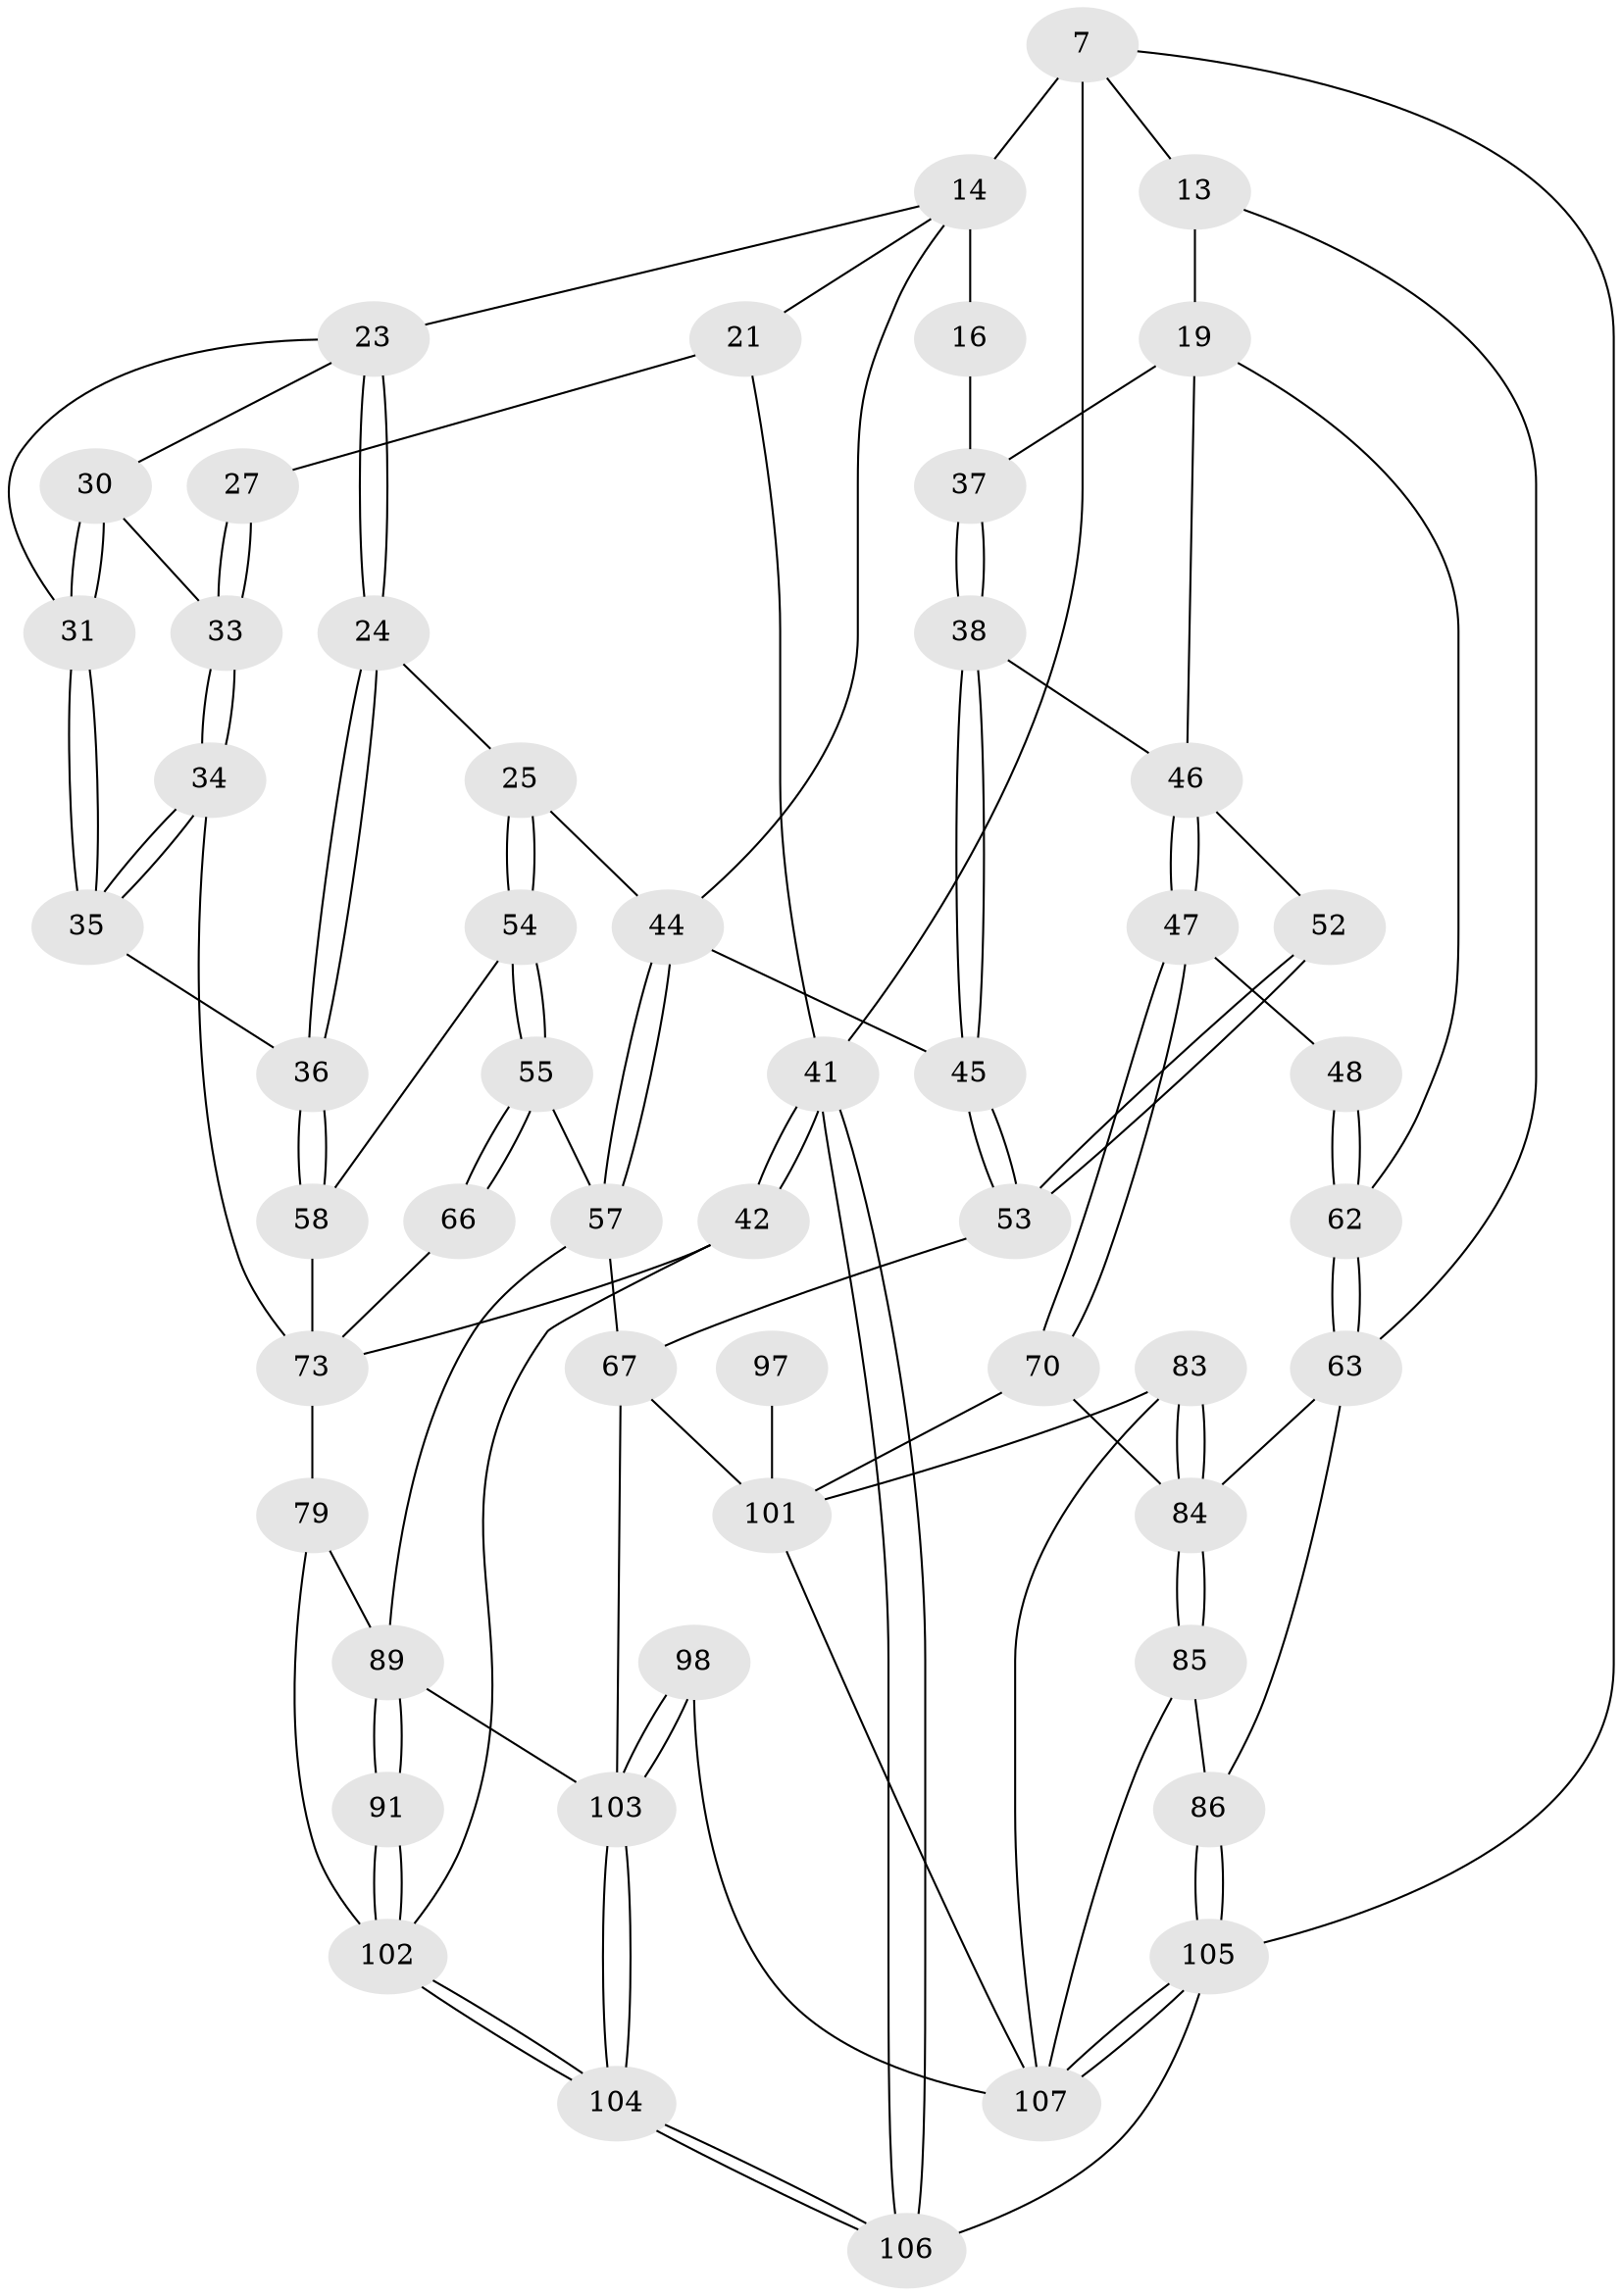 // original degree distribution, {3: 0.018691588785046728, 4: 0.24299065420560748, 6: 0.21495327102803738, 5: 0.5233644859813084}
// Generated by graph-tools (version 1.1) at 2025/00/03/09/25 05:00:22]
// undirected, 53 vertices, 118 edges
graph export_dot {
graph [start="1"]
  node [color=gray90,style=filled];
  7 [pos="+0.1285395990789277+0.1772813788482818",super="+4"];
  13 [pos="+0+0.30584575478725284",super="+12+11"];
  14 [pos="+0.5862980424511232+0.39321478038467206",super="+10+9+6"];
  16 [pos="+0.36311024088858407+0.1028938326902542",super="+15"];
  19 [pos="+0.23550159011647914+0.38229344511161706",super="+18"];
  21 [pos="+1+0.22103920764292315"];
  23 [pos="+0.7183821618672567+0.3588377096147006",super="+22"];
  24 [pos="+0.6286646657553816+0.41741465792097576"];
  25 [pos="+0.6169487196822143+0.4197395926841859"];
  27 [pos="+1+0.29332493715067454"];
  30 [pos="+0.8230459816700857+0.38126008078494666",super="+29"];
  31 [pos="+0.7836301248878074+0.3878796054427494"];
  33 [pos="+0.8956190461515576+0.5116033419828871",super="+32+28"];
  34 [pos="+0.8888436432618237+0.5322068896997632"];
  35 [pos="+0.8762616709457267+0.527387992865813"];
  36 [pos="+0.7787260720232829+0.5215752696193601"];
  37 [pos="+0.4341523697145018+0.3829754545598913",super="+17"];
  38 [pos="+0.4183370758547101+0.47759368838941396"];
  41 [pos="+1+0.723516589094548",super="+20"];
  42 [pos="+1+0.7225425087471005"];
  44 [pos="+0.5433210529197084+0.4819249789193065",super="+26"];
  45 [pos="+0.47282543026288837+0.5252054318419171"];
  46 [pos="+0.31392819730390886+0.6156141701444396",super="+40+39"];
  47 [pos="+0.26733568084674564+0.6320837505643079"];
  48 [pos="+0.24772982944430721+0.616817285091402"];
  52 [pos="+0.369309221590329+0.6136390306045376"];
  53 [pos="+0.41992725653135415+0.6270356858884824"];
  54 [pos="+0.623432234939685+0.4635753983666531"];
  55 [pos="+0.611808004797578+0.6903020369320442"];
  57 [pos="+0.5334935865203834+0.7427702251850106",super="+56"];
  58 [pos="+0.7233504844156727+0.6035315272211181"];
  62 [pos="+0.052237513483468036+0.6544004272999628",super="+50+49"];
  63 [pos="+0+0.7047270609228216",super="+60"];
  66 [pos="+0.6481372159632294+0.6688472690028344"];
  67 [pos="+0.47453905121127576+0.8012140406645095",super="+61"];
  70 [pos="+0.24425492921447672+0.7323779322328431"];
  73 [pos="+0.82271678569014+0.6843391850112936",super="+64+65"];
  79 [pos="+0.8703197602127293+0.836849523029502",super="+74"];
  83 [pos="+0.1893789456060109+0.8851672258549157",super="+82"];
  84 [pos="+0.15957319800101014+0.8833273711738624",super="+72+71"];
  85 [pos="+0.11244785770076739+0.9317138720556871"];
  86 [pos="+0+0.7816711122797848"];
  89 [pos="+0.776292841969943+0.8930324204976124",super="+80+76"];
  91 [pos="+0.8523813928105679+0.9812391624172979"];
  97 [pos="+0.2944495434839659+0.9312212704960893"];
  98 [pos="+0.5566806400117345+1"];
  101 [pos="+0.29176414806806106+0.9390386413998457",super="+100+96"];
  102 [pos="+0.8916865973918392+1",super="+77+78"];
  103 [pos="+0.6020979456896577+1",super="+90+88"];
  104 [pos="+0.9250821872877624+1"];
  105 [pos="+0+1"];
  106 [pos="+1+1"];
  107 [pos="+0.19397927396325607+1",super="+95+94+99+93"];
  7 -- 105;
  7 -- 13 [weight=2];
  7 -- 41;
  7 -- 14 [weight=3];
  13 -- 19;
  13 -- 63 [weight=2];
  14 -- 44;
  14 -- 21;
  14 -- 16 [weight=2];
  14 -- 23;
  16 -- 37 [weight=2];
  19 -- 62;
  19 -- 37;
  19 -- 46;
  21 -- 27;
  21 -- 41;
  23 -- 24;
  23 -- 24;
  23 -- 31;
  23 -- 30;
  24 -- 25;
  24 -- 36;
  24 -- 36;
  25 -- 54;
  25 -- 54;
  25 -- 44;
  27 -- 33 [weight=2];
  27 -- 33;
  30 -- 31;
  30 -- 31;
  30 -- 33 [weight=2];
  31 -- 35;
  31 -- 35;
  33 -- 34;
  33 -- 34;
  34 -- 35;
  34 -- 35;
  34 -- 73;
  35 -- 36;
  36 -- 58;
  36 -- 58;
  37 -- 38;
  37 -- 38;
  38 -- 45;
  38 -- 45;
  38 -- 46;
  41 -- 42;
  41 -- 42;
  41 -- 106 [weight=2];
  41 -- 106;
  42 -- 102;
  42 -- 73;
  44 -- 45;
  44 -- 57;
  44 -- 57;
  45 -- 53;
  45 -- 53;
  46 -- 47;
  46 -- 47;
  46 -- 52 [weight=2];
  47 -- 48;
  47 -- 70;
  47 -- 70;
  48 -- 62 [weight=2];
  48 -- 62;
  52 -- 53;
  52 -- 53;
  53 -- 67;
  54 -- 55;
  54 -- 55;
  54 -- 58;
  55 -- 66;
  55 -- 66;
  55 -- 57;
  57 -- 67;
  57 -- 89;
  58 -- 73;
  62 -- 63 [weight=2];
  62 -- 63;
  63 -- 86;
  63 -- 84;
  66 -- 73 [weight=2];
  67 -- 103;
  67 -- 101;
  70 -- 84;
  70 -- 101;
  73 -- 79;
  79 -- 102;
  79 -- 89 [weight=2];
  83 -- 84 [weight=2];
  83 -- 84;
  83 -- 101;
  83 -- 107;
  84 -- 85;
  84 -- 85;
  85 -- 86;
  85 -- 107;
  86 -- 105;
  86 -- 105;
  89 -- 91;
  89 -- 91;
  89 -- 103 [weight=2];
  91 -- 102 [weight=2];
  91 -- 102;
  97 -- 101 [weight=3];
  98 -- 103 [weight=2];
  98 -- 103;
  98 -- 107;
  101 -- 107 [weight=3];
  102 -- 104;
  102 -- 104;
  103 -- 104;
  103 -- 104;
  104 -- 106;
  104 -- 106;
  105 -- 107;
  105 -- 107;
  105 -- 106;
}
